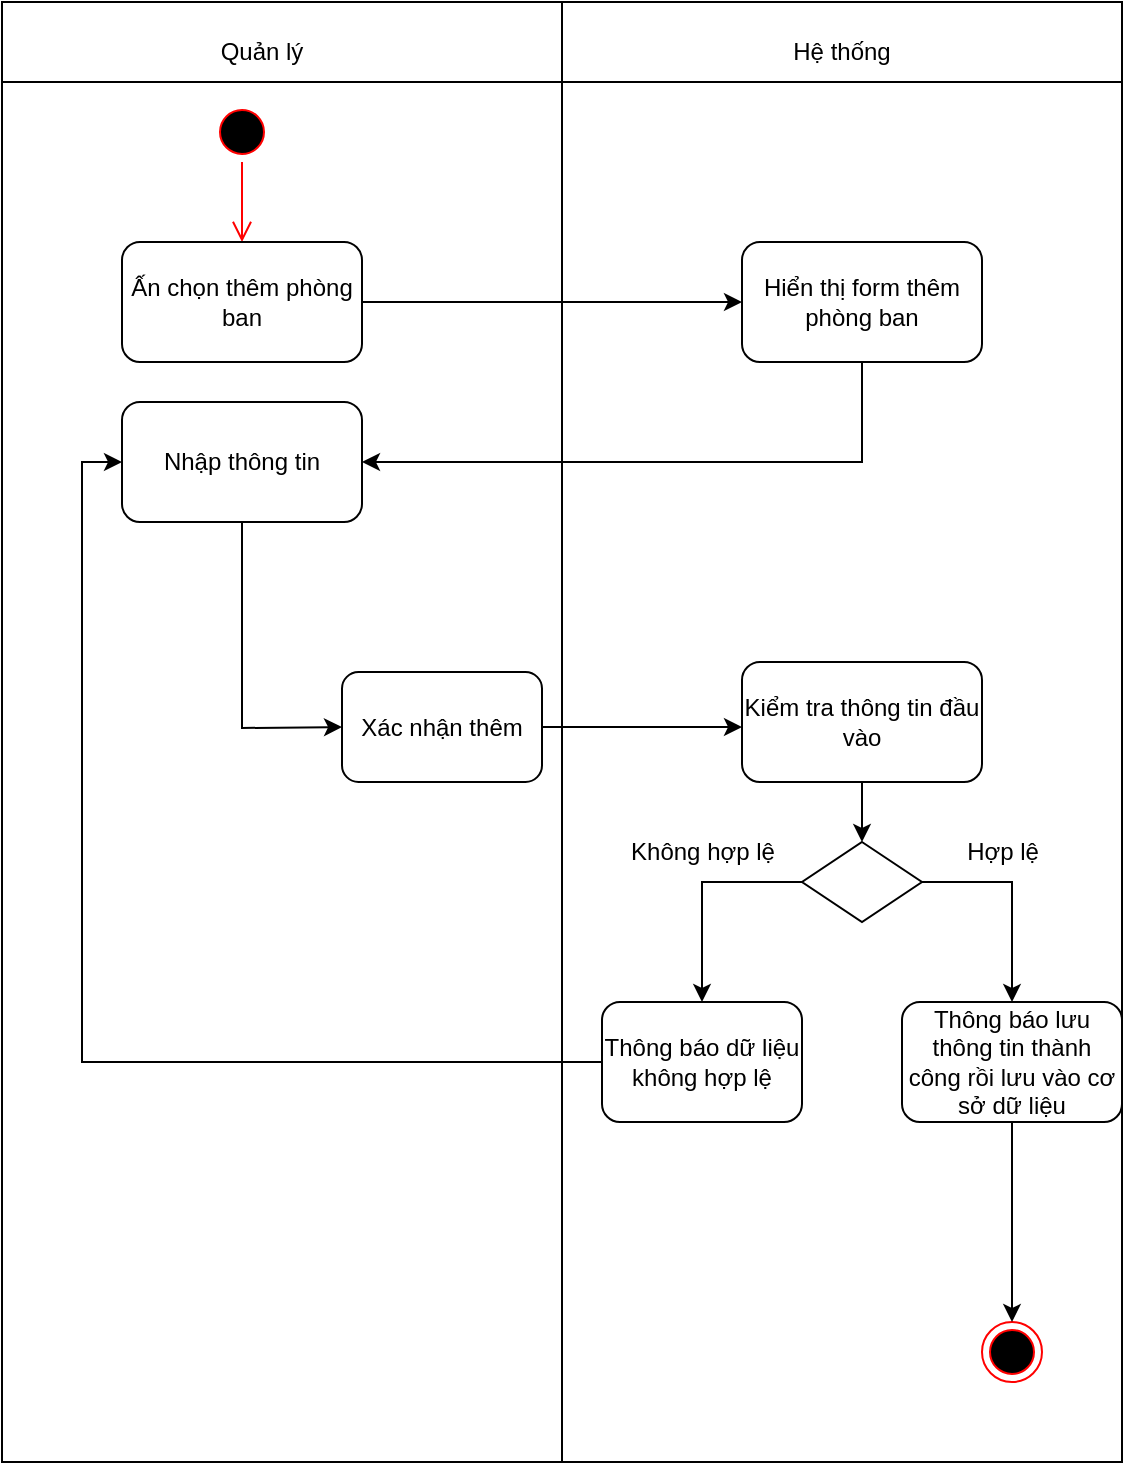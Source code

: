 <mxfile version="24.9.1">
  <diagram name="Trang-1" id="0knigIFlzXDlnCoVaFzN">
    <mxGraphModel dx="1050" dy="522" grid="1" gridSize="10" guides="1" tooltips="1" connect="1" arrows="1" fold="1" page="1" pageScale="1" pageWidth="827" pageHeight="1169" math="0" shadow="0">
      <root>
        <mxCell id="0" />
        <mxCell id="1" parent="0" />
        <mxCell id="qL6p13uKGtfWRZLd5ckP-123" value="" style="shape=internalStorage;whiteSpace=wrap;html=1;backgroundOutline=1;dx=280;dy=40;" parent="1" vertex="1">
          <mxGeometry x="90" y="50" width="560" height="730" as="geometry" />
        </mxCell>
        <mxCell id="qL6p13uKGtfWRZLd5ckP-124" value="Quản lý" style="text;html=1;align=center;verticalAlign=middle;whiteSpace=wrap;rounded=0;" parent="1" vertex="1">
          <mxGeometry x="190" y="60" width="60" height="30" as="geometry" />
        </mxCell>
        <mxCell id="qL6p13uKGtfWRZLd5ckP-125" value="Hệ thống" style="text;html=1;align=center;verticalAlign=middle;whiteSpace=wrap;rounded=0;" parent="1" vertex="1">
          <mxGeometry x="480" y="60" width="60" height="30" as="geometry" />
        </mxCell>
        <mxCell id="qL6p13uKGtfWRZLd5ckP-126" value="" style="ellipse;html=1;shape=startState;fillColor=#000000;strokeColor=#ff0000;" parent="1" vertex="1">
          <mxGeometry x="195" y="100" width="30" height="30" as="geometry" />
        </mxCell>
        <mxCell id="qL6p13uKGtfWRZLd5ckP-127" value="" style="edgeStyle=orthogonalEdgeStyle;html=1;verticalAlign=bottom;endArrow=open;endSize=8;strokeColor=#ff0000;rounded=0;entryX=0.5;entryY=0;entryDx=0;entryDy=0;" parent="1" source="qL6p13uKGtfWRZLd5ckP-126" target="qL6p13uKGtfWRZLd5ckP-128" edge="1">
          <mxGeometry relative="1" as="geometry">
            <mxPoint x="250" y="170" as="targetPoint" />
            <Array as="points">
              <mxPoint x="210" y="150" />
              <mxPoint x="210" y="150" />
            </Array>
          </mxGeometry>
        </mxCell>
        <mxCell id="qL6p13uKGtfWRZLd5ckP-128" value="Ấn chọn thêm phòng ban" style="rounded=1;whiteSpace=wrap;html=1;" parent="1" vertex="1">
          <mxGeometry x="150" y="170" width="120" height="60" as="geometry" />
        </mxCell>
        <mxCell id="qL6p13uKGtfWRZLd5ckP-129" value="Hiển thị form thêm phòng ban" style="rounded=1;whiteSpace=wrap;html=1;" parent="1" vertex="1">
          <mxGeometry x="460" y="170" width="120" height="60" as="geometry" />
        </mxCell>
        <mxCell id="qL6p13uKGtfWRZLd5ckP-130" value="" style="endArrow=classic;html=1;rounded=0;exitX=1;exitY=0.5;exitDx=0;exitDy=0;" parent="1" source="qL6p13uKGtfWRZLd5ckP-128" target="qL6p13uKGtfWRZLd5ckP-129" edge="1">
          <mxGeometry width="50" height="50" relative="1" as="geometry">
            <mxPoint x="400" y="330" as="sourcePoint" />
            <mxPoint x="450" y="280" as="targetPoint" />
          </mxGeometry>
        </mxCell>
        <mxCell id="qL6p13uKGtfWRZLd5ckP-131" value="Nhập thông tin" style="rounded=1;whiteSpace=wrap;html=1;" parent="1" vertex="1">
          <mxGeometry x="150" y="250" width="120" height="60" as="geometry" />
        </mxCell>
        <mxCell id="qL6p13uKGtfWRZLd5ckP-132" value="" style="endArrow=classic;html=1;rounded=0;exitX=0.5;exitY=1;exitDx=0;exitDy=0;entryX=1;entryY=0.5;entryDx=0;entryDy=0;" parent="1" source="qL6p13uKGtfWRZLd5ckP-129" target="qL6p13uKGtfWRZLd5ckP-131" edge="1">
          <mxGeometry width="50" height="50" relative="1" as="geometry">
            <mxPoint x="400" y="330" as="sourcePoint" />
            <mxPoint x="450" y="280" as="targetPoint" />
            <Array as="points">
              <mxPoint x="520" y="280" />
            </Array>
          </mxGeometry>
        </mxCell>
        <mxCell id="qL6p13uKGtfWRZLd5ckP-133" value="Xác nhận thêm" style="rounded=1;whiteSpace=wrap;html=1;" parent="1" vertex="1">
          <mxGeometry x="260" y="385" width="100" height="55" as="geometry" />
        </mxCell>
        <mxCell id="qL6p13uKGtfWRZLd5ckP-134" value="" style="endArrow=classic;html=1;rounded=0;exitX=0.5;exitY=1;exitDx=0;exitDy=0;entryX=0;entryY=0.5;entryDx=0;entryDy=0;" parent="1" source="qL6p13uKGtfWRZLd5ckP-131" target="qL6p13uKGtfWRZLd5ckP-133" edge="1">
          <mxGeometry width="50" height="50" relative="1" as="geometry">
            <mxPoint x="400" y="560" as="sourcePoint" />
            <mxPoint x="450" y="510" as="targetPoint" />
            <Array as="points">
              <mxPoint x="210" y="413" />
            </Array>
          </mxGeometry>
        </mxCell>
        <mxCell id="qL6p13uKGtfWRZLd5ckP-135" value="" style="endArrow=classic;html=1;rounded=0;exitX=1;exitY=0.5;exitDx=0;exitDy=0;" parent="1" source="qL6p13uKGtfWRZLd5ckP-133" edge="1">
          <mxGeometry width="50" height="50" relative="1" as="geometry">
            <mxPoint x="400" y="560" as="sourcePoint" />
            <mxPoint x="460" y="412.5" as="targetPoint" />
          </mxGeometry>
        </mxCell>
        <mxCell id="qL6p13uKGtfWRZLd5ckP-136" value="Kiểm tra thông tin đầu vào" style="rounded=1;whiteSpace=wrap;html=1;" parent="1" vertex="1">
          <mxGeometry x="460" y="380" width="120" height="60" as="geometry" />
        </mxCell>
        <mxCell id="qL6p13uKGtfWRZLd5ckP-137" value="" style="endArrow=classic;html=1;rounded=0;exitX=0.5;exitY=1;exitDx=0;exitDy=0;" parent="1" source="qL6p13uKGtfWRZLd5ckP-136" target="qL6p13uKGtfWRZLd5ckP-138" edge="1">
          <mxGeometry width="50" height="50" relative="1" as="geometry">
            <mxPoint x="400" y="560" as="sourcePoint" />
            <mxPoint x="450" y="510" as="targetPoint" />
          </mxGeometry>
        </mxCell>
        <mxCell id="qL6p13uKGtfWRZLd5ckP-138" value="" style="rhombus;whiteSpace=wrap;html=1;" parent="1" vertex="1">
          <mxGeometry x="490" y="470" width="60" height="40" as="geometry" />
        </mxCell>
        <mxCell id="qL6p13uKGtfWRZLd5ckP-139" value="" style="endArrow=classic;html=1;rounded=0;exitX=0;exitY=0.5;exitDx=0;exitDy=0;" parent="1" source="qL6p13uKGtfWRZLd5ckP-138" target="qL6p13uKGtfWRZLd5ckP-141" edge="1">
          <mxGeometry width="50" height="50" relative="1" as="geometry">
            <mxPoint x="400" y="650" as="sourcePoint" />
            <mxPoint x="450" y="600" as="targetPoint" />
            <Array as="points">
              <mxPoint x="440" y="490" />
            </Array>
          </mxGeometry>
        </mxCell>
        <mxCell id="qL6p13uKGtfWRZLd5ckP-140" style="edgeStyle=orthogonalEdgeStyle;rounded=0;orthogonalLoop=1;jettySize=auto;html=1;entryX=0;entryY=0.5;entryDx=0;entryDy=0;" parent="1" source="qL6p13uKGtfWRZLd5ckP-141" target="qL6p13uKGtfWRZLd5ckP-131" edge="1">
          <mxGeometry relative="1" as="geometry" />
        </mxCell>
        <mxCell id="qL6p13uKGtfWRZLd5ckP-141" value="Thông báo dữ liệu không hợp lệ" style="rounded=1;whiteSpace=wrap;html=1;" parent="1" vertex="1">
          <mxGeometry x="390" y="550" width="100" height="60" as="geometry" />
        </mxCell>
        <mxCell id="qL6p13uKGtfWRZLd5ckP-142" value="" style="endArrow=classic;html=1;rounded=0;exitX=1;exitY=0.5;exitDx=0;exitDy=0;" parent="1" source="qL6p13uKGtfWRZLd5ckP-138" target="qL6p13uKGtfWRZLd5ckP-143" edge="1">
          <mxGeometry width="50" height="50" relative="1" as="geometry">
            <mxPoint x="400" y="550" as="sourcePoint" />
            <mxPoint x="450" y="500" as="targetPoint" />
            <Array as="points">
              <mxPoint x="595" y="490" />
            </Array>
          </mxGeometry>
        </mxCell>
        <mxCell id="qL6p13uKGtfWRZLd5ckP-143" value="Thông báo lưu thông tin thành công rồi lưu vào cơ sở dữ liệu" style="rounded=1;whiteSpace=wrap;html=1;" parent="1" vertex="1">
          <mxGeometry x="540" y="550" width="110" height="60" as="geometry" />
        </mxCell>
        <mxCell id="qL6p13uKGtfWRZLd5ckP-144" value="" style="ellipse;html=1;shape=endState;fillColor=#000000;strokeColor=#ff0000;" parent="1" vertex="1">
          <mxGeometry x="580" y="710" width="30" height="30" as="geometry" />
        </mxCell>
        <mxCell id="qL6p13uKGtfWRZLd5ckP-145" value="" style="endArrow=classic;html=1;rounded=0;exitX=0.5;exitY=1;exitDx=0;exitDy=0;entryX=0.5;entryY=0;entryDx=0;entryDy=0;" parent="1" source="qL6p13uKGtfWRZLd5ckP-143" target="qL6p13uKGtfWRZLd5ckP-144" edge="1">
          <mxGeometry width="50" height="50" relative="1" as="geometry">
            <mxPoint x="400" y="550" as="sourcePoint" />
            <mxPoint x="450" y="500" as="targetPoint" />
          </mxGeometry>
        </mxCell>
        <mxCell id="qL6p13uKGtfWRZLd5ckP-146" value="Không hợp lệ" style="text;html=1;align=center;verticalAlign=middle;resizable=0;points=[];autosize=1;strokeColor=none;fillColor=none;" parent="1" vertex="1">
          <mxGeometry x="390" y="460" width="100" height="30" as="geometry" />
        </mxCell>
        <mxCell id="qL6p13uKGtfWRZLd5ckP-147" value="Hợp lệ" style="text;html=1;align=center;verticalAlign=middle;resizable=0;points=[];autosize=1;strokeColor=none;fillColor=none;" parent="1" vertex="1">
          <mxGeometry x="560" y="460" width="60" height="30" as="geometry" />
        </mxCell>
      </root>
    </mxGraphModel>
  </diagram>
</mxfile>
